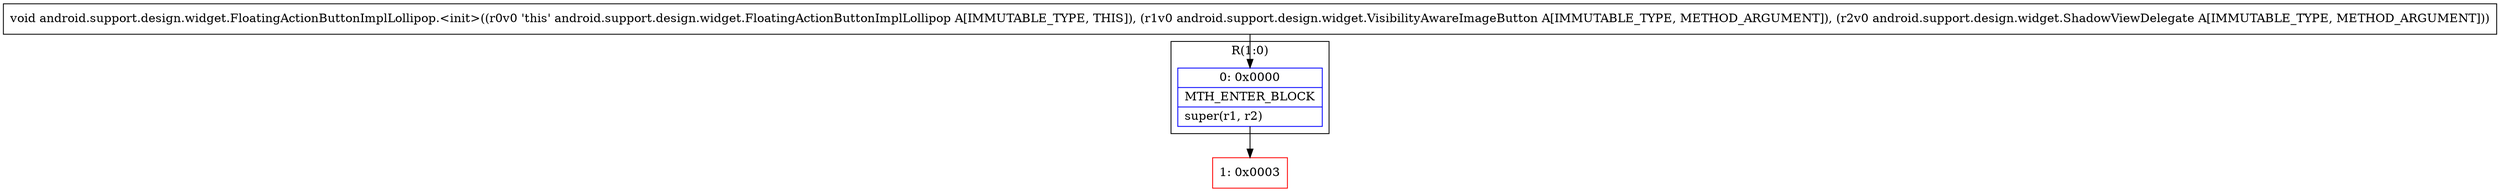 digraph "CFG forandroid.support.design.widget.FloatingActionButtonImplLollipop.\<init\>(Landroid\/support\/design\/widget\/VisibilityAwareImageButton;Landroid\/support\/design\/widget\/ShadowViewDelegate;)V" {
subgraph cluster_Region_432207802 {
label = "R(1:0)";
node [shape=record,color=blue];
Node_0 [shape=record,label="{0\:\ 0x0000|MTH_ENTER_BLOCK\l|super(r1, r2)\l}"];
}
Node_1 [shape=record,color=red,label="{1\:\ 0x0003}"];
MethodNode[shape=record,label="{void android.support.design.widget.FloatingActionButtonImplLollipop.\<init\>((r0v0 'this' android.support.design.widget.FloatingActionButtonImplLollipop A[IMMUTABLE_TYPE, THIS]), (r1v0 android.support.design.widget.VisibilityAwareImageButton A[IMMUTABLE_TYPE, METHOD_ARGUMENT]), (r2v0 android.support.design.widget.ShadowViewDelegate A[IMMUTABLE_TYPE, METHOD_ARGUMENT])) }"];
MethodNode -> Node_0;
Node_0 -> Node_1;
}

